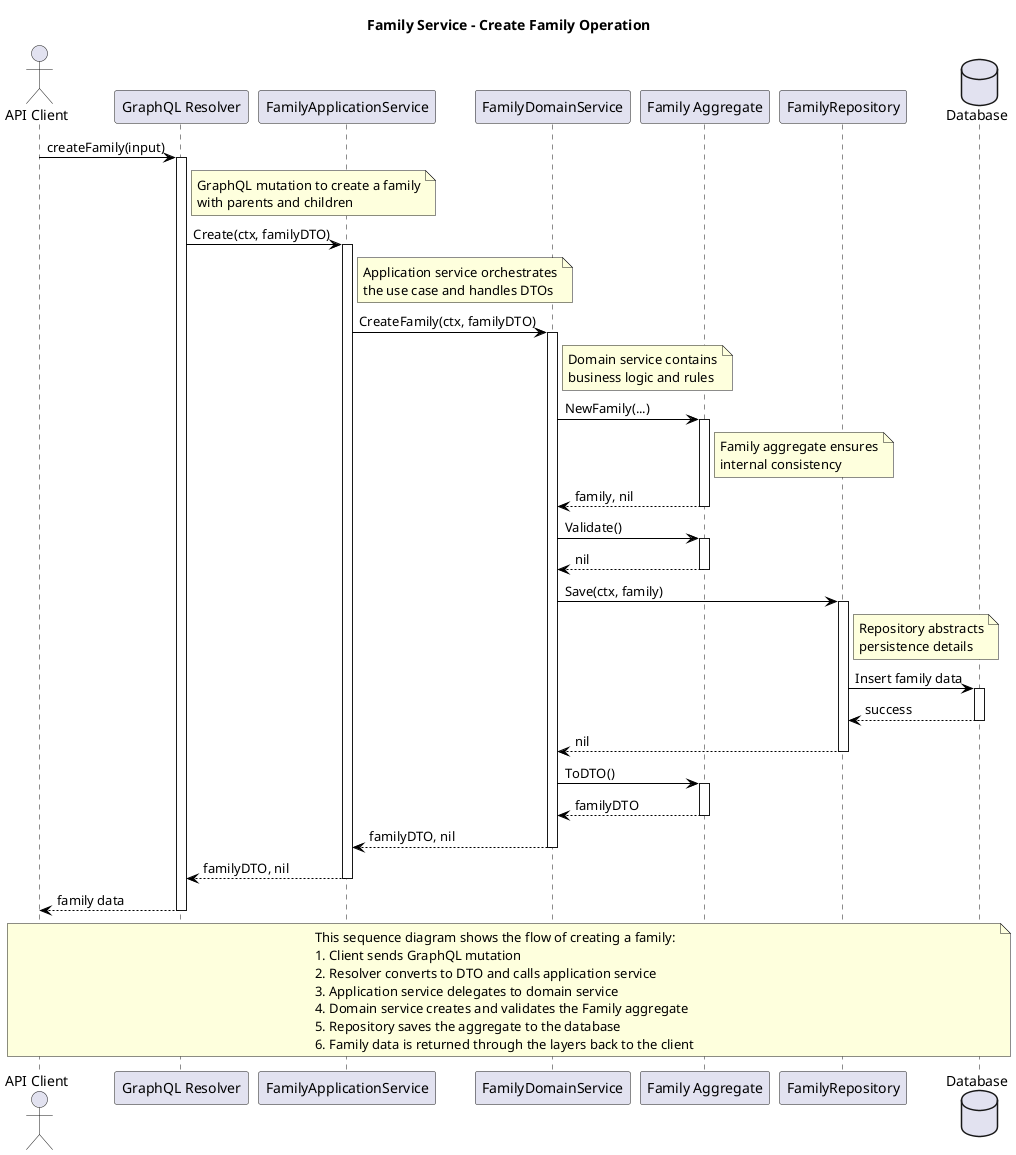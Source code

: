 @startuml Create Family Sequence Diagram

skinparam {
  BackgroundColor white
  ArrowColor black
  BorderColor black
}

title Family Service - Create Family Operation

actor "API Client" as client
participant "GraphQL Resolver" as resolver
participant "FamilyApplicationService" as appService
participant "FamilyDomainService" as domainService
participant "Family Aggregate" as family
participant "FamilyRepository" as repo
database "Database" as db

client -> resolver: createFamily(input)
activate resolver
note right of resolver
  GraphQL mutation to create a family
  with parents and children
end note

resolver -> appService: Create(ctx, familyDTO)
activate appService
note right of appService
  Application service orchestrates
  the use case and handles DTOs
end note

appService -> domainService: CreateFamily(ctx, familyDTO)
activate domainService
note right of domainService
  Domain service contains
  business logic and rules
end note

domainService -> family: NewFamily(...)
activate family
note right of family
  Family aggregate ensures
  internal consistency
end note

family --> domainService: family, nil
deactivate family

domainService -> family: Validate()
activate family
family --> domainService: nil
deactivate family

domainService -> repo: Save(ctx, family)
activate repo
note right of repo
  Repository abstracts
  persistence details
end note

repo -> db: Insert family data
activate db
db --> repo: success
deactivate db

repo --> domainService: nil
deactivate repo

domainService -> family: ToDTO()
activate family
family --> domainService: familyDTO
deactivate family

domainService --> appService: familyDTO, nil
deactivate domainService

appService --> resolver: familyDTO, nil
deactivate appService

resolver --> client: family data
deactivate resolver

note over client, db
  This sequence diagram shows the flow of creating a family:
  1. Client sends GraphQL mutation
  2. Resolver converts to DTO and calls application service
  3. Application service delegates to domain service
  4. Domain service creates and validates the Family aggregate
  5. Repository saves the aggregate to the database
  6. Family data is returned through the layers back to the client
end note

@enduml